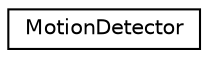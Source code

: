 digraph "Graphical Class Hierarchy"
{
  edge [fontname="Helvetica",fontsize="10",labelfontname="Helvetica",labelfontsize="10"];
  node [fontname="Helvetica",fontsize="10",shape=record];
  rankdir="LR";
  Node0 [label="MotionDetector",height=0.2,width=0.4,color="black", fillcolor="white", style="filled",URL="$class_motion_detector.html",tooltip="Analyses video feed from PiCamera to detect motion changes. "];
}
